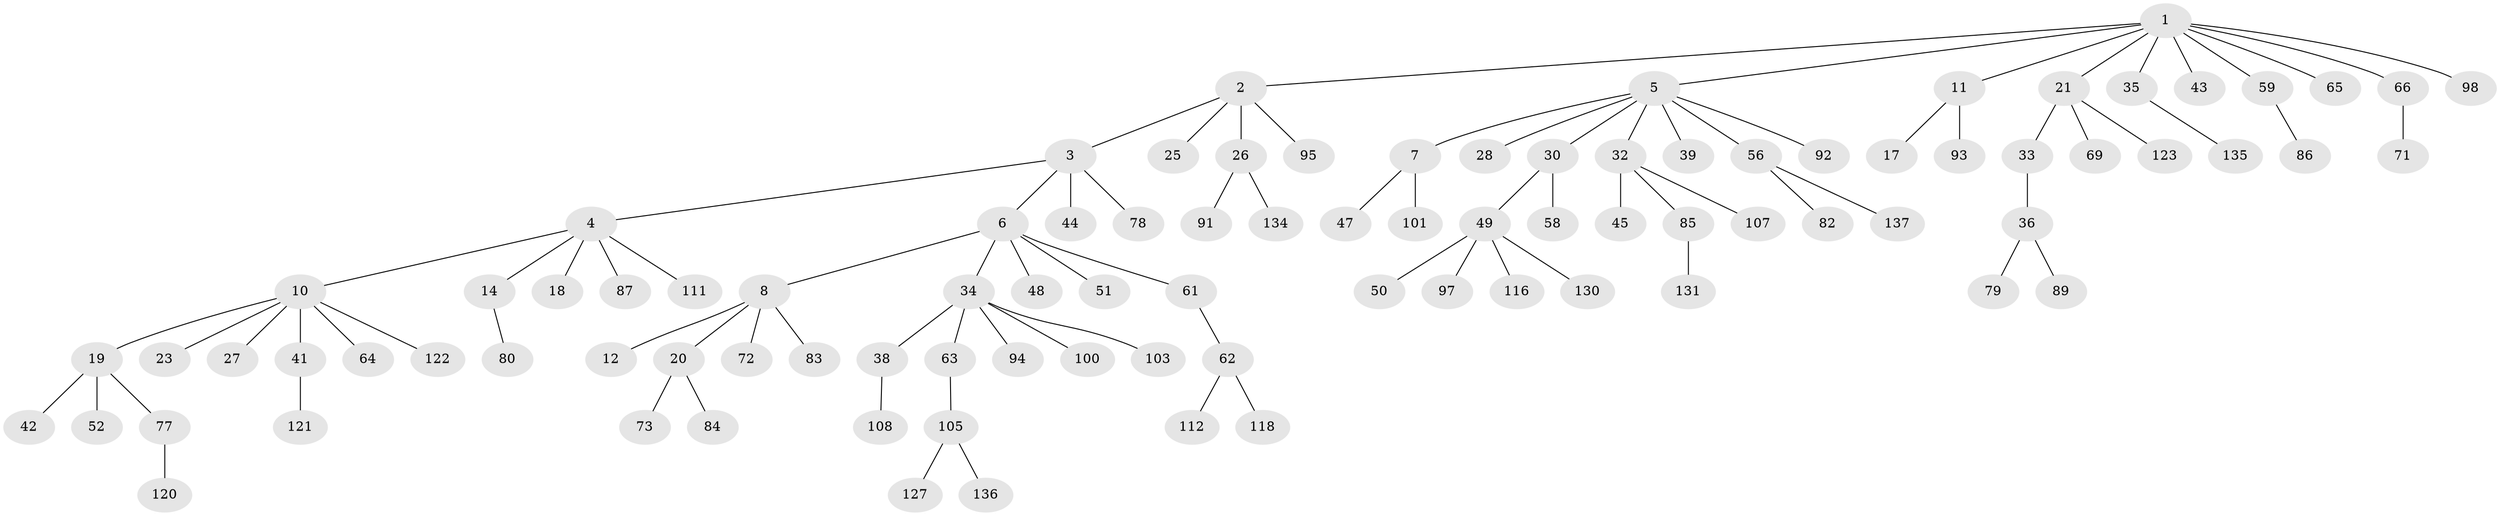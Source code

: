 // original degree distribution, {9: 0.0072992700729927005, 5: 0.058394160583941604, 7: 0.0072992700729927005, 3: 0.11678832116788321, 1: 0.5109489051094891, 6: 0.014598540145985401, 4: 0.029197080291970802, 2: 0.25547445255474455}
// Generated by graph-tools (version 1.1) at 2025/11/02/27/25 16:11:28]
// undirected, 93 vertices, 92 edges
graph export_dot {
graph [start="1"]
  node [color=gray90,style=filled];
  1 [super="+24"];
  2 [super="+55"];
  3 [super="+60"];
  4 [super="+9"];
  5 [super="+13"];
  6 [super="+29"];
  7 [super="+22"];
  8 [super="+15"];
  10 [super="+16"];
  11 [super="+40"];
  12;
  14 [super="+110"];
  17;
  18 [super="+54"];
  19 [super="+46"];
  20 [super="+37"];
  21 [super="+31"];
  23;
  25 [super="+109"];
  26 [super="+53"];
  27 [super="+76"];
  28;
  30;
  32 [super="+88"];
  33;
  34 [super="+74"];
  35;
  36 [super="+126"];
  38;
  39 [super="+99"];
  41 [super="+104"];
  42;
  43;
  44;
  45;
  47 [super="+124"];
  48;
  49 [super="+68"];
  50 [super="+90"];
  51;
  52 [super="+67"];
  56 [super="+57"];
  58;
  59 [super="+114"];
  61 [super="+70"];
  62 [super="+96"];
  63;
  64 [super="+75"];
  65 [super="+115"];
  66 [super="+81"];
  69;
  71 [super="+132"];
  72;
  73;
  77 [super="+102"];
  78;
  79 [super="+119"];
  80;
  82;
  83;
  84 [super="+129"];
  85 [super="+128"];
  86;
  87 [super="+106"];
  89 [super="+117"];
  91;
  92;
  93;
  94;
  95;
  97;
  98;
  100;
  101;
  103;
  105;
  107 [super="+133"];
  108 [super="+113"];
  111 [super="+125"];
  112;
  116;
  118;
  120;
  121;
  122;
  123;
  127;
  130;
  131;
  134;
  135;
  136;
  137;
  1 -- 2;
  1 -- 5;
  1 -- 11;
  1 -- 21;
  1 -- 35;
  1 -- 59;
  1 -- 65;
  1 -- 66;
  1 -- 98;
  1 -- 43;
  2 -- 3;
  2 -- 25;
  2 -- 26;
  2 -- 95;
  3 -- 4;
  3 -- 6;
  3 -- 44;
  3 -- 78;
  4 -- 10;
  4 -- 14;
  4 -- 18;
  4 -- 87;
  4 -- 111;
  5 -- 7;
  5 -- 28;
  5 -- 56;
  5 -- 32;
  5 -- 39;
  5 -- 92;
  5 -- 30;
  6 -- 8;
  6 -- 34;
  6 -- 48;
  6 -- 51;
  6 -- 61;
  7 -- 47;
  7 -- 101;
  8 -- 12;
  8 -- 72;
  8 -- 83;
  8 -- 20;
  10 -- 19;
  10 -- 23;
  10 -- 27;
  10 -- 41;
  10 -- 64;
  10 -- 122;
  11 -- 17;
  11 -- 93;
  14 -- 80;
  19 -- 42;
  19 -- 52;
  19 -- 77;
  20 -- 73;
  20 -- 84;
  21 -- 33;
  21 -- 123;
  21 -- 69;
  26 -- 91;
  26 -- 134;
  30 -- 49;
  30 -- 58;
  32 -- 45;
  32 -- 85;
  32 -- 107;
  33 -- 36;
  34 -- 38;
  34 -- 63;
  34 -- 94;
  34 -- 100;
  34 -- 103;
  35 -- 135;
  36 -- 79;
  36 -- 89;
  38 -- 108;
  41 -- 121;
  49 -- 50;
  49 -- 97;
  49 -- 130;
  49 -- 116;
  56 -- 82;
  56 -- 137;
  59 -- 86;
  61 -- 62;
  62 -- 112;
  62 -- 118;
  63 -- 105;
  66 -- 71;
  77 -- 120;
  85 -- 131;
  105 -- 127;
  105 -- 136;
}
